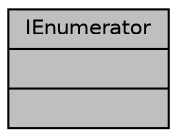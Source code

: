 digraph "IEnumerator"
{
 // LATEX_PDF_SIZE
  edge [fontname="Helvetica",fontsize="10",labelfontname="Helvetica",labelfontsize="10"];
  node [fontname="Helvetica",fontsize="10",shape=record];
  Node1 [label="{IEnumerator\n||}",height=0.2,width=0.4,color="black", fillcolor="grey75", style="filled", fontcolor="black",tooltip=" "];
}
